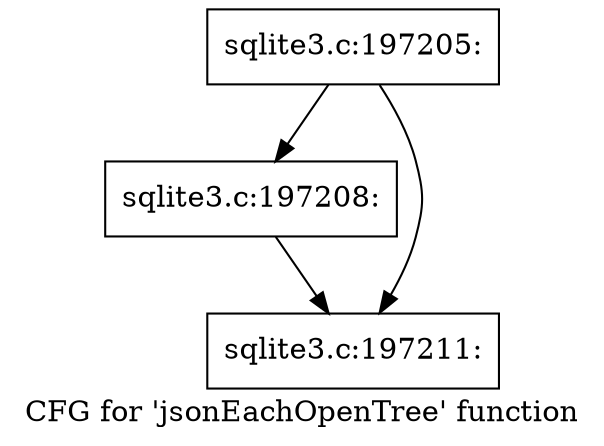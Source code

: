 digraph "CFG for 'jsonEachOpenTree' function" {
	label="CFG for 'jsonEachOpenTree' function";

	Node0x55c0f6e077c0 [shape=record,label="{sqlite3.c:197205:}"];
	Node0x55c0f6e077c0 -> Node0x55c0fb7f5f40;
	Node0x55c0f6e077c0 -> Node0x55c0fb7f5f90;
	Node0x55c0fb7f5f40 [shape=record,label="{sqlite3.c:197208:}"];
	Node0x55c0fb7f5f40 -> Node0x55c0fb7f5f90;
	Node0x55c0fb7f5f90 [shape=record,label="{sqlite3.c:197211:}"];
}
